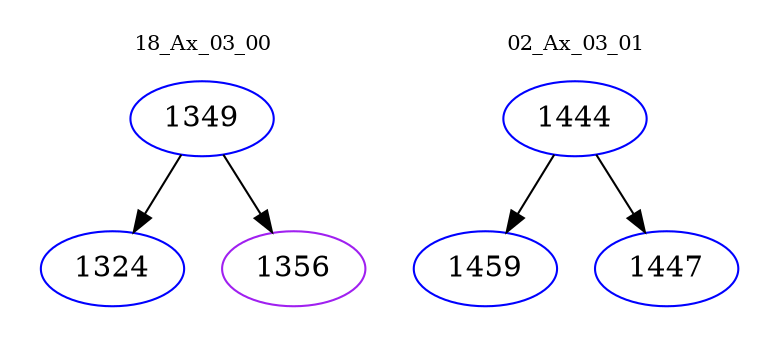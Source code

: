 digraph{
subgraph cluster_0 {
color = white
label = "18_Ax_03_00";
fontsize=10;
T0_1349 [label="1349", color="blue"]
T0_1349 -> T0_1324 [color="black"]
T0_1324 [label="1324", color="blue"]
T0_1349 -> T0_1356 [color="black"]
T0_1356 [label="1356", color="purple"]
}
subgraph cluster_1 {
color = white
label = "02_Ax_03_01";
fontsize=10;
T1_1444 [label="1444", color="blue"]
T1_1444 -> T1_1459 [color="black"]
T1_1459 [label="1459", color="blue"]
T1_1444 -> T1_1447 [color="black"]
T1_1447 [label="1447", color="blue"]
}
}
